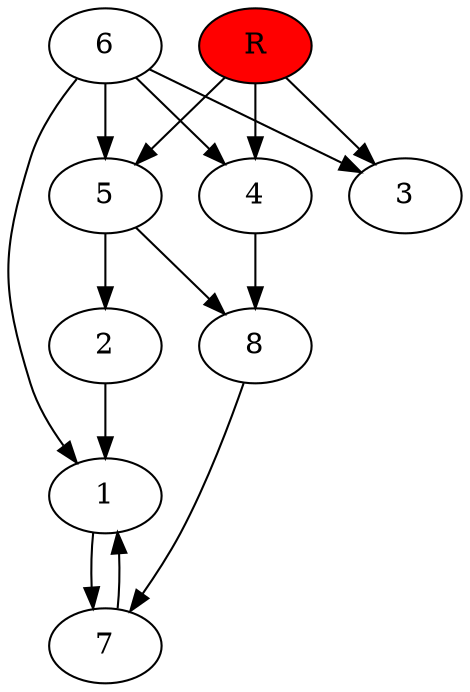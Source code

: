 digraph prb20621 {
	1
	2
	3
	4
	5
	6
	7
	8
	R [fillcolor="#ff0000" style=filled]
	1 -> 7
	2 -> 1
	4 -> 8
	5 -> 2
	5 -> 8
	6 -> 1
	6 -> 3
	6 -> 4
	6 -> 5
	7 -> 1
	8 -> 7
	R -> 3
	R -> 4
	R -> 5
}
